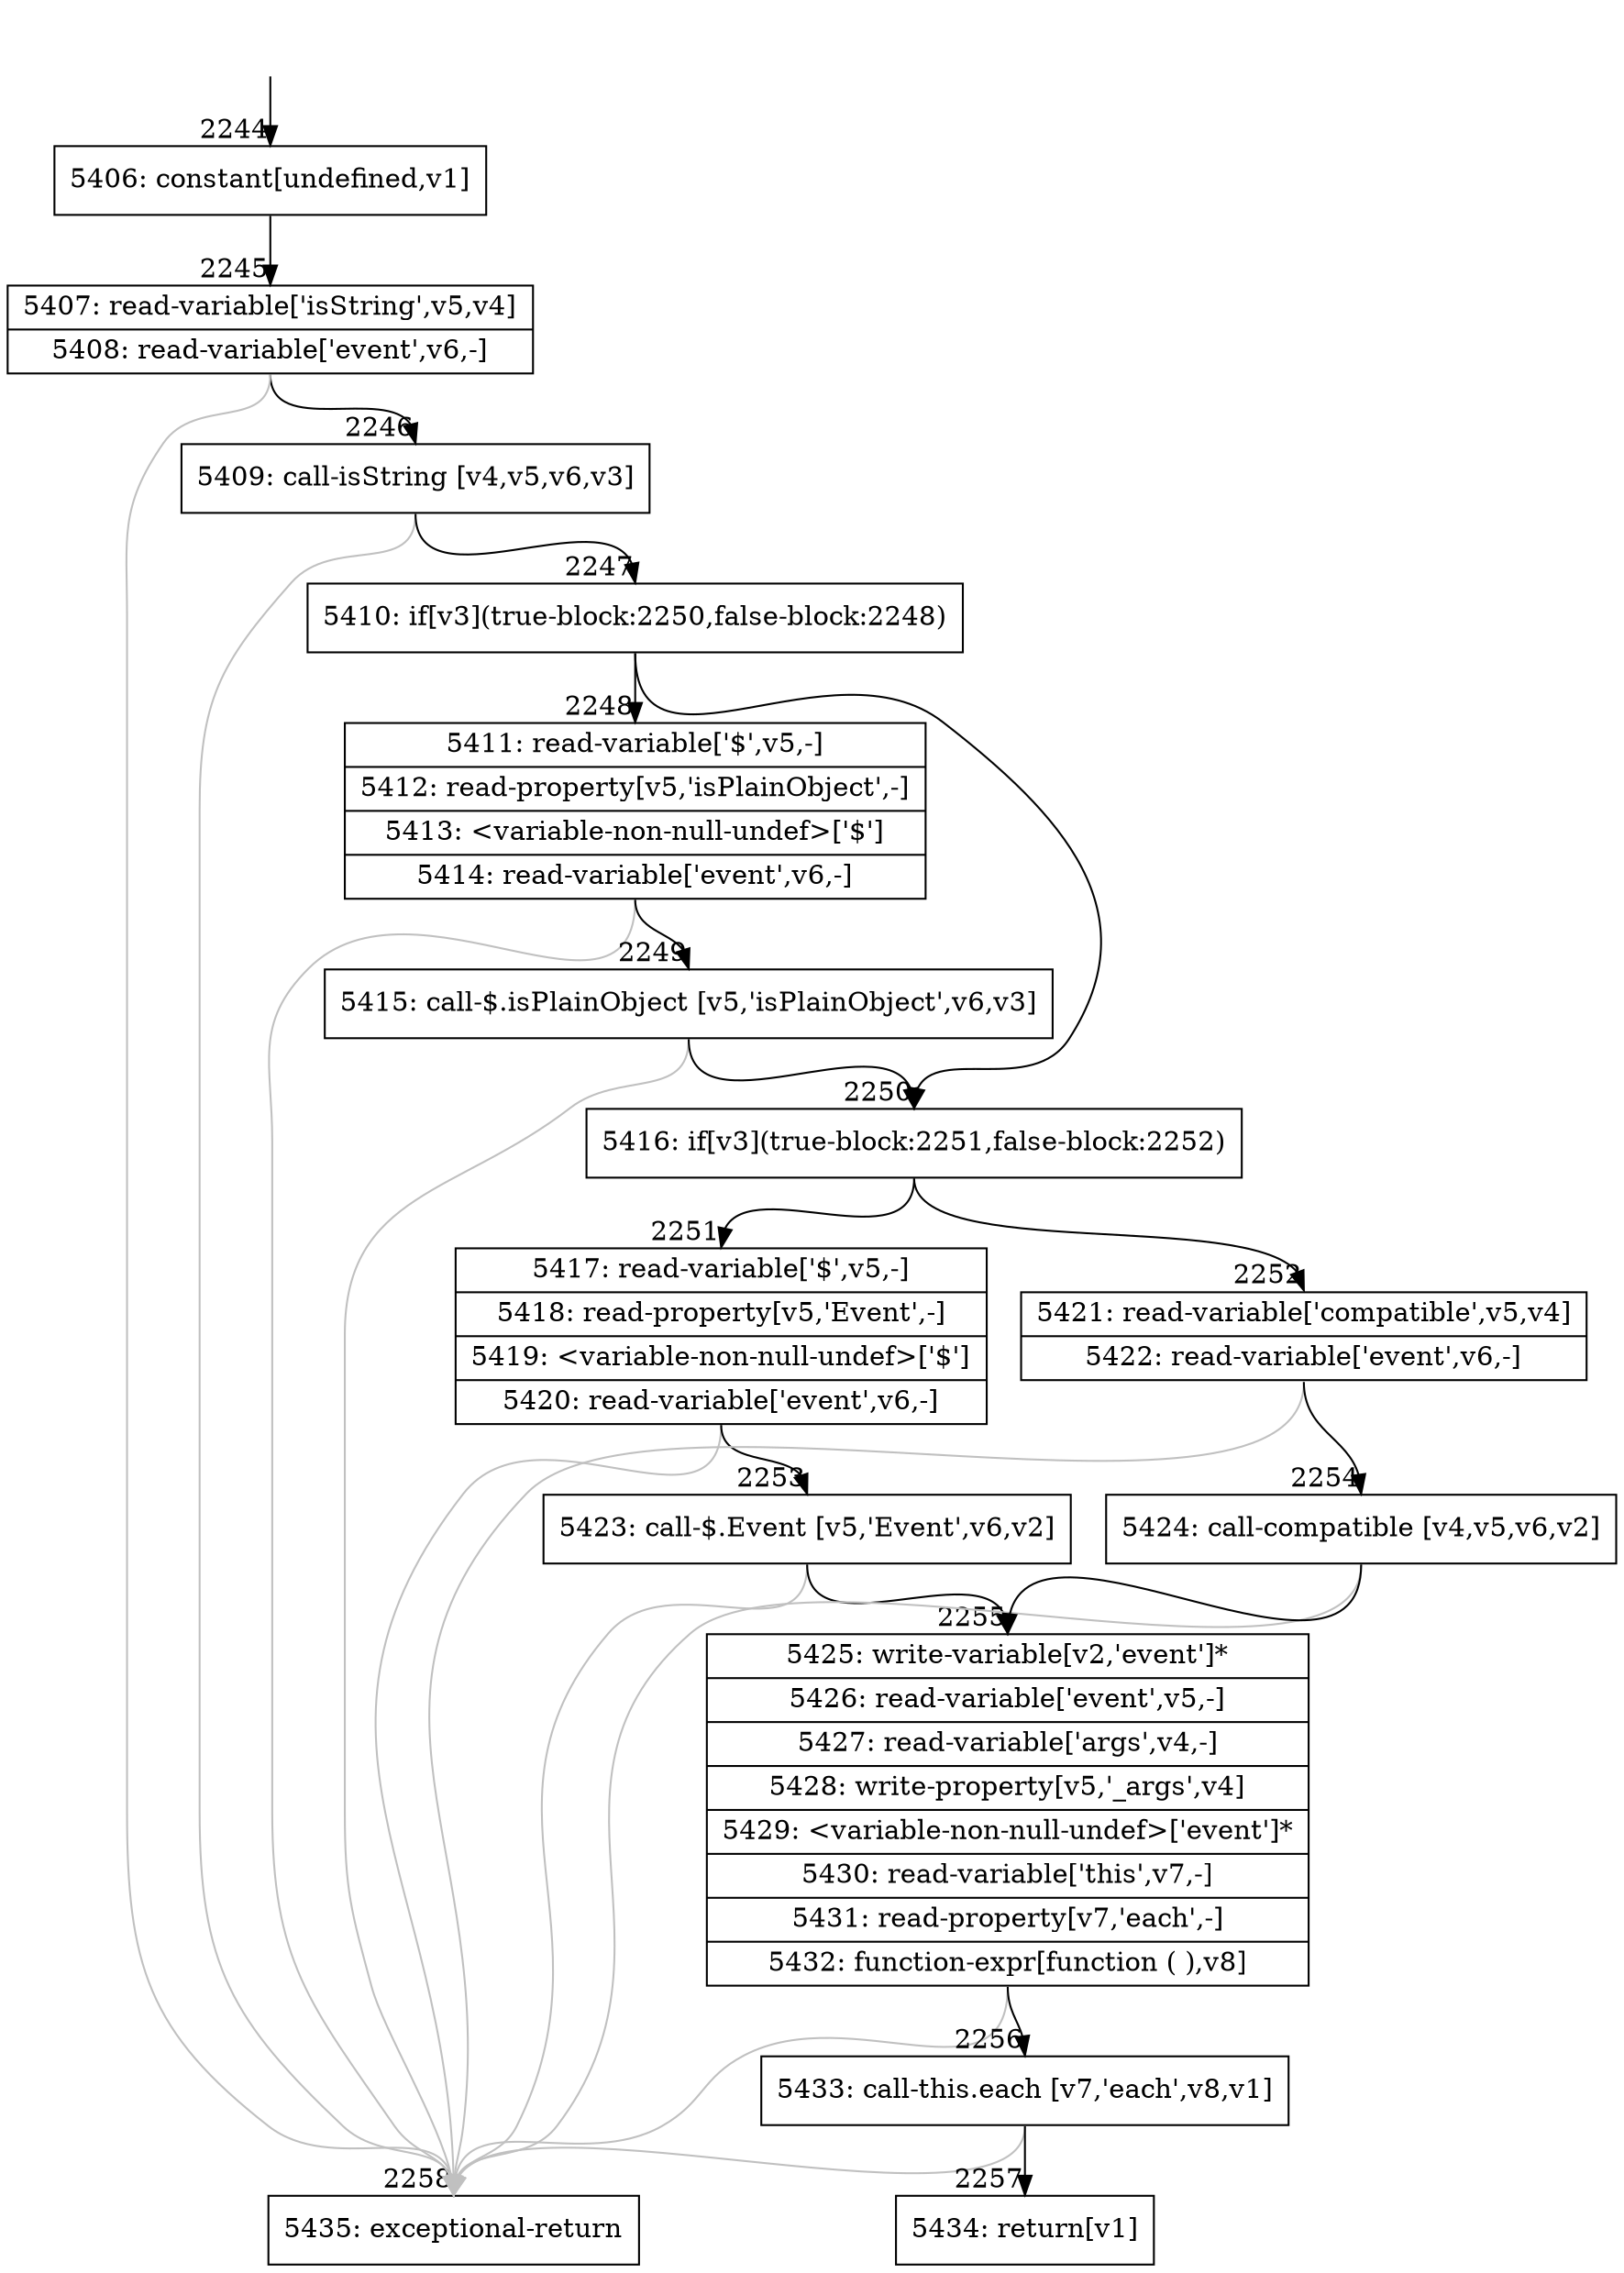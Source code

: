 digraph {
rankdir="TD"
BB_entry203[shape=none,label=""];
BB_entry203 -> BB2244 [tailport=s, headport=n, headlabel="    2244"]
BB2244 [shape=record label="{5406: constant[undefined,v1]}" ] 
BB2244 -> BB2245 [tailport=s, headport=n, headlabel="      2245"]
BB2245 [shape=record label="{5407: read-variable['isString',v5,v4]|5408: read-variable['event',v6,-]}" ] 
BB2245 -> BB2246 [tailport=s, headport=n, headlabel="      2246"]
BB2245 -> BB2258 [tailport=s, headport=n, color=gray, headlabel="      2258"]
BB2246 [shape=record label="{5409: call-isString [v4,v5,v6,v3]}" ] 
BB2246 -> BB2247 [tailport=s, headport=n, headlabel="      2247"]
BB2246 -> BB2258 [tailport=s, headport=n, color=gray]
BB2247 [shape=record label="{5410: if[v3](true-block:2250,false-block:2248)}" ] 
BB2247 -> BB2250 [tailport=s, headport=n, headlabel="      2250"]
BB2247 -> BB2248 [tailport=s, headport=n, headlabel="      2248"]
BB2248 [shape=record label="{5411: read-variable['$',v5,-]|5412: read-property[v5,'isPlainObject',-]|5413: \<variable-non-null-undef\>['$']|5414: read-variable['event',v6,-]}" ] 
BB2248 -> BB2249 [tailport=s, headport=n, headlabel="      2249"]
BB2248 -> BB2258 [tailport=s, headport=n, color=gray]
BB2249 [shape=record label="{5415: call-$.isPlainObject [v5,'isPlainObject',v6,v3]}" ] 
BB2249 -> BB2250 [tailport=s, headport=n]
BB2249 -> BB2258 [tailport=s, headport=n, color=gray]
BB2250 [shape=record label="{5416: if[v3](true-block:2251,false-block:2252)}" ] 
BB2250 -> BB2251 [tailport=s, headport=n, headlabel="      2251"]
BB2250 -> BB2252 [tailport=s, headport=n, headlabel="      2252"]
BB2251 [shape=record label="{5417: read-variable['$',v5,-]|5418: read-property[v5,'Event',-]|5419: \<variable-non-null-undef\>['$']|5420: read-variable['event',v6,-]}" ] 
BB2251 -> BB2253 [tailport=s, headport=n, headlabel="      2253"]
BB2251 -> BB2258 [tailport=s, headport=n, color=gray]
BB2252 [shape=record label="{5421: read-variable['compatible',v5,v4]|5422: read-variable['event',v6,-]}" ] 
BB2252 -> BB2254 [tailport=s, headport=n, headlabel="      2254"]
BB2252 -> BB2258 [tailport=s, headport=n, color=gray]
BB2253 [shape=record label="{5423: call-$.Event [v5,'Event',v6,v2]}" ] 
BB2253 -> BB2255 [tailport=s, headport=n, headlabel="      2255"]
BB2253 -> BB2258 [tailport=s, headport=n, color=gray]
BB2254 [shape=record label="{5424: call-compatible [v4,v5,v6,v2]}" ] 
BB2254 -> BB2255 [tailport=s, headport=n]
BB2254 -> BB2258 [tailport=s, headport=n, color=gray]
BB2255 [shape=record label="{5425: write-variable[v2,'event']*|5426: read-variable['event',v5,-]|5427: read-variable['args',v4,-]|5428: write-property[v5,'_args',v4]|5429: \<variable-non-null-undef\>['event']*|5430: read-variable['this',v7,-]|5431: read-property[v7,'each',-]|5432: function-expr[function ( ),v8]}" ] 
BB2255 -> BB2256 [tailport=s, headport=n, headlabel="      2256"]
BB2255 -> BB2258 [tailport=s, headport=n, color=gray]
BB2256 [shape=record label="{5433: call-this.each [v7,'each',v8,v1]}" ] 
BB2256 -> BB2257 [tailport=s, headport=n, headlabel="      2257"]
BB2256 -> BB2258 [tailport=s, headport=n, color=gray]
BB2257 [shape=record label="{5434: return[v1]}" ] 
BB2258 [shape=record label="{5435: exceptional-return}" ] 
//#$~ 1116
}
